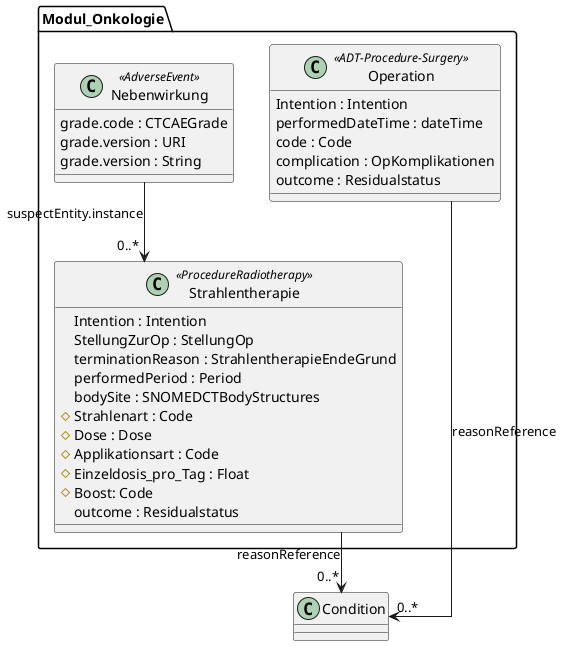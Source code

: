 @startuml FhirModulOnkologieTherapy
skinparam linetype ortho

class Condition

package Modul_Onkologie {

  class Strahlentherapie << ProcedureRadiotherapy >> {
    Intention : Intention
    StellungZurOp : StellungOp
    terminationReason : StrahlentherapieEndeGrund
    performedPeriod : Period
    bodySite : SNOMEDCTBodyStructures
    # Strahlenart : Code
    # Dose : Dose
    # Applikationsart : Code
    # Einzeldosis_pro_Tag : Float
    # Boost: Code
    outcome : Residualstatus
  }
  Strahlentherapie --> "0..*" Condition : reasonReference

  class Operation << ADT-Procedure-Surgery >> {
    Intention : Intention
    performedDateTime : dateTime
    code : Code
    complication : OpKomplikationen
    outcome : Residualstatus
  }
  Operation --> "0..*" Condition : reasonReference

  class Nebenwirkung << AdverseEvent >> {
    grade.code : CTCAEGrade
    grade.version : URI
    grade.version : String
  }
  Nebenwirkung --> "0..*" Strahlentherapie : suspectEntity.instance

}

@enduml
